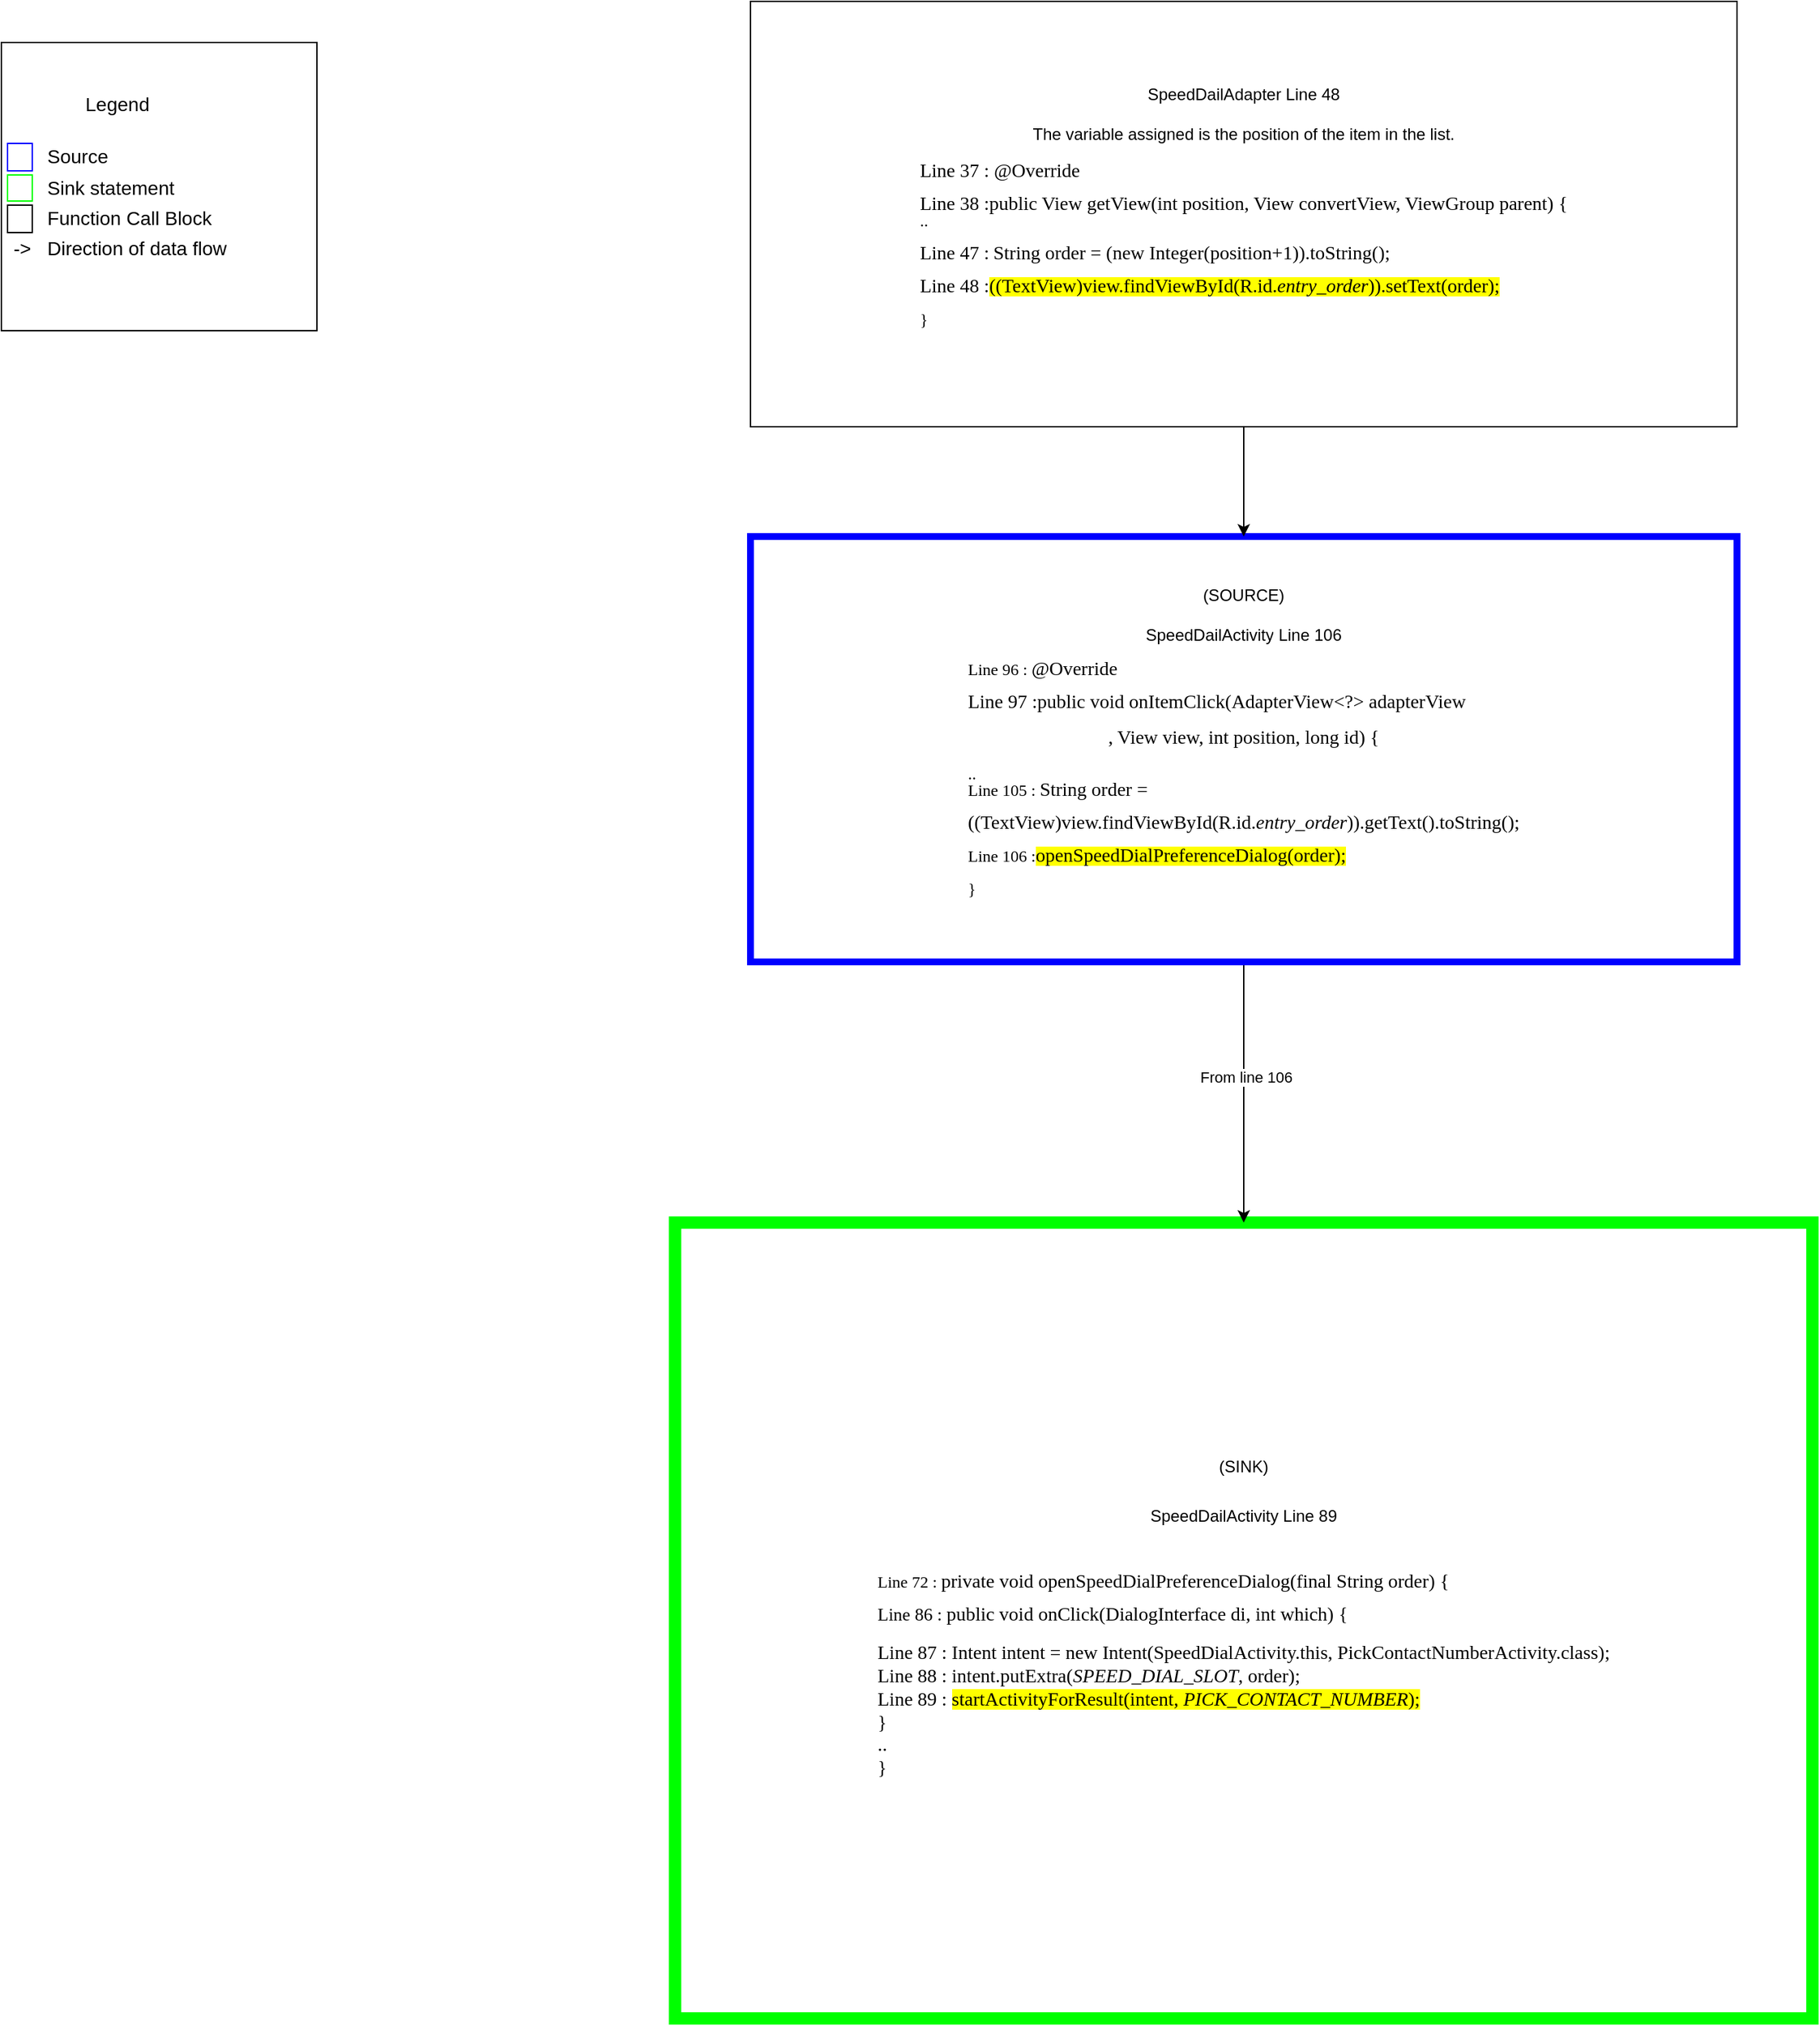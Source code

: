 <mxfile version="13.3.9" type="device"><diagram id="G0vPD9HcUubERHVvLz6Z" name="Page-1"><mxGraphModel dx="4086" dy="537" grid="1" gridSize="10" guides="1" tooltips="1" connect="1" arrows="1" fold="1" page="1" pageScale="1" pageWidth="3300" pageHeight="4681" math="0" shadow="0"><root><mxCell id="0"/><mxCell id="1" parent="0"/><mxCell id="h_QS4e8SRoGH1HCcy8L_-116" style="edgeStyle=orthogonalEdgeStyle;rounded=0;orthogonalLoop=1;jettySize=auto;html=1;entryX=0.5;entryY=0;entryDx=0;entryDy=0;" parent="1" edge="1"><mxGeometry relative="1" as="geometry"><mxPoint x="-2797.5" y="4490" as="sourcePoint"/></mxGeometry></mxCell><mxCell id="h_QS4e8SRoGH1HCcy8L_-124" value="From line 219" style="edgeLabel;html=1;align=center;verticalAlign=middle;resizable=0;points=[];" parent="h_QS4e8SRoGH1HCcy8L_-116" vertex="1" connectable="0"><mxGeometry x="-0.45" y="-1" relative="1" as="geometry"><mxPoint as="offset"/></mxGeometry></mxCell><mxCell id="h_QS4e8SRoGH1HCcy8L_-120" style="edgeStyle=orthogonalEdgeStyle;rounded=0;orthogonalLoop=1;jettySize=auto;html=1;entryX=0.25;entryY=0;entryDx=0;entryDy=0;exitX=1;exitY=0.75;exitDx=0;exitDy=0;" parent="1" edge="1"><mxGeometry relative="1" as="geometry"><mxPoint x="-2492.5" y="4402.5" as="sourcePoint"/></mxGeometry></mxCell><mxCell id="h_QS4e8SRoGH1HCcy8L_-123" value="From Line 206" style="edgeLabel;html=1;align=center;verticalAlign=middle;resizable=0;points=[];" parent="h_QS4e8SRoGH1HCcy8L_-120" vertex="1" connectable="0"><mxGeometry x="-0.112" y="-1" relative="1" as="geometry"><mxPoint x="-1" as="offset"/></mxGeometry></mxCell><mxCell id="h_QS4e8SRoGH1HCcy8L_-121" style="edgeStyle=orthogonalEdgeStyle;rounded=0;orthogonalLoop=1;jettySize=auto;html=1;entryX=0;entryY=0.25;entryDx=0;entryDy=0;" parent="1" edge="1"><mxGeometry relative="1" as="geometry"><mxPoint x="-2492.5" y="4315.333" as="sourcePoint"/></mxGeometry></mxCell><mxCell id="h_QS4e8SRoGH1HCcy8L_-122" value="From Line 206" style="edgeLabel;html=1;align=center;verticalAlign=middle;resizable=0;points=[];" parent="h_QS4e8SRoGH1HCcy8L_-121" vertex="1" connectable="0"><mxGeometry x="-0.358" y="3" relative="1" as="geometry"><mxPoint x="-1" as="offset"/></mxGeometry></mxCell><mxCell id="h_QS4e8SRoGH1HCcy8L_-7" style="edgeStyle=orthogonalEdgeStyle;rounded=0;orthogonalLoop=1;jettySize=auto;html=1;entryX=0.5;entryY=0;entryDx=0;entryDy=0;" parent="1" edge="1"><mxGeometry relative="1" as="geometry"><mxPoint x="-2800" y="4070" as="sourcePoint"/></mxGeometry></mxCell><mxCell id="h_QS4e8SRoGH1HCcy8L_-140" value="From line 134" style="edgeLabel;html=1;align=center;verticalAlign=middle;resizable=0;points=[];" parent="h_QS4e8SRoGH1HCcy8L_-7" vertex="1" connectable="0"><mxGeometry x="-0.169" y="1" relative="1" as="geometry"><mxPoint as="offset"/></mxGeometry></mxCell><mxCell id="h_QS4e8SRoGH1HCcy8L_-117" style="edgeStyle=orthogonalEdgeStyle;rounded=0;orthogonalLoop=1;jettySize=auto;html=1;entryX=0.5;entryY=0;entryDx=0;entryDy=0;" parent="1" edge="1"><mxGeometry relative="1" as="geometry"><mxPoint x="-2800" y="3830" as="sourcePoint"/></mxGeometry></mxCell><mxCell id="h_QS4e8SRoGH1HCcy8L_-149" value="From line 543" style="edgeLabel;html=1;align=center;verticalAlign=middle;resizable=0;points=[];" parent="h_QS4e8SRoGH1HCcy8L_-117" vertex="1" connectable="0"><mxGeometry x="-0.217" y="-1" relative="1" as="geometry"><mxPoint as="offset"/></mxGeometry></mxCell><mxCell id="h_QS4e8SRoGH1HCcy8L_-13" value="From line 312" style="edgeStyle=orthogonalEdgeStyle;rounded=0;orthogonalLoop=1;jettySize=auto;html=1;entryX=0.5;entryY=0;entryDx=0;entryDy=0;" parent="1" edge="1"><mxGeometry relative="1" as="geometry"><mxPoint x="-2800" y="3580" as="sourcePoint"/></mxGeometry></mxCell><mxCell id="h_QS4e8SRoGH1HCcy8L_-32" value="&lt;p style=&quot;line-height: 100%&quot;&gt;&lt;font style=&quot;background-color: rgb(255 , 255 , 255) ; font-size: 12px&quot;&gt;(SINK)&lt;/font&gt;&lt;/p&gt;&lt;p style=&quot;line-height: 100%&quot;&gt;&lt;font style=&quot;background-color: rgb(255 , 255 , 255) ; font-size: 12px&quot;&gt;&lt;br&gt;SpeedDailActivity Line 89&lt;/font&gt;&lt;/p&gt;&lt;p style=&quot;line-height: 100%&quot;&gt;&lt;br&gt;&lt;/p&gt;&lt;p style=&quot;text-align: left ; line-height: 100%&quot;&gt;&lt;font&gt;&lt;span style=&quot;font-family: &amp;#34;menlo&amp;#34;&quot;&gt;Line 72 :&amp;nbsp;&lt;/span&gt;&lt;/font&gt;&lt;span style=&quot;background-color: rgb(255 , 255 , 255)&quot;&gt;&lt;span style=&quot;font-family: &amp;#34;menlo&amp;#34; ; font-size: 10.5pt ; text-align: center&quot;&gt;private void &lt;/span&gt;&lt;span style=&quot;font-family: &amp;#34;menlo&amp;#34; ; font-size: 10.5pt ; text-align: center&quot;&gt;openSpeedDialPreferenceDialog&lt;/span&gt;&lt;span style=&quot;font-family: &amp;#34;menlo&amp;#34; ; font-size: 10.5pt ; text-align: center&quot;&gt;(&lt;/span&gt;&lt;span style=&quot;font-family: &amp;#34;menlo&amp;#34; ; font-size: 10.5pt ; text-align: center&quot;&gt;final &lt;/span&gt;&lt;span style=&quot;font-family: &amp;#34;menlo&amp;#34; ; font-size: 10.5pt ; text-align: center&quot;&gt;String order) {&lt;/span&gt;&lt;/span&gt;&lt;/p&gt;&lt;p style=&quot;text-align: left ; line-height: 100%&quot;&gt;&lt;span style=&quot;background-color: rgb(255 , 255 , 255)&quot;&gt;&lt;span style=&quot;font-size: 13px ; font-family: &amp;#34;menlo&amp;#34;&quot;&gt;Line 86 :&amp;nbsp;&lt;/span&gt;&lt;span style=&quot;font-family: &amp;#34;menlo&amp;#34; ; font-size: 10.5pt&quot;&gt;public void &lt;/span&gt;&lt;span style=&quot;font-family: &amp;#34;menlo&amp;#34; ; font-size: 10.5pt&quot;&gt;onClick&lt;/span&gt;&lt;span style=&quot;font-family: &amp;#34;menlo&amp;#34; ; font-size: 10.5pt&quot;&gt;(DialogInterface di&lt;/span&gt;&lt;span style=&quot;font-family: &amp;#34;menlo&amp;#34; ; font-size: 10.5pt&quot;&gt;, int &lt;/span&gt;&lt;span style=&quot;font-family: &amp;#34;menlo&amp;#34; ; font-size: 10.5pt&quot;&gt;which) {&lt;/span&gt;&lt;span style=&quot;font-size: 13px ; font-family: &amp;#34;menlo&amp;#34;&quot;&gt;&lt;br&gt;&lt;/span&gt;&lt;/span&gt;&lt;/p&gt;&lt;pre style=&quot;font-family: &amp;#34;menlo&amp;#34; ; font-size: 10.5pt&quot;&gt;&lt;div style=&quot;text-align: left&quot;&gt;&lt;span style=&quot;font-size: 10.5pt ; text-align: center&quot;&gt;Line 87 :&lt;/span&gt;&lt;span style=&quot;background-color: rgb(255 , 255 , 255) ; font-size: 10.5pt&quot;&gt;&amp;nbsp;Intent intent = &lt;/span&gt;&lt;span style=&quot;background-color: rgb(255 , 255 , 255) ; font-size: 10.5pt&quot;&gt;new &lt;/span&gt;&lt;span style=&quot;background-color: rgb(255 , 255 , 255) ; font-size: 10.5pt&quot;&gt;Intent(SpeedDialActivity.&lt;/span&gt;&lt;span style=&quot;background-color: rgb(255 , 255 , 255) ; font-size: 10.5pt&quot;&gt;this, &lt;/span&gt;&lt;span style=&quot;background-color: rgb(255 , 255 , 255) ; font-size: 10.5pt&quot;&gt;PickContactNumberActivity.&lt;/span&gt;&lt;span style=&quot;background-color: rgb(255 , 255 , 255) ; font-size: 10.5pt&quot;&gt;class&lt;/span&gt;&lt;span style=&quot;background-color: rgb(255 , 255 , 255) ; font-size: 10.5pt&quot;&gt;)&lt;/span&gt;&lt;span style=&quot;background-color: rgb(255 , 255 , 255) ; font-size: 10.5pt&quot;&gt;;&lt;/span&gt;&lt;/div&gt;&lt;span style=&quot;background-color: rgb(255 , 255 , 255)&quot;&gt;&lt;div style=&quot;text-align: left&quot;&gt;&lt;span style=&quot;font-size: 10.5pt ; text-align: center&quot;&gt;Line 88 :&lt;/span&gt;&lt;span style=&quot;font-size: 10.5pt&quot;&gt; &lt;/span&gt;&lt;span style=&quot;font-size: 10.5pt&quot;&gt;intent.putExtra(&lt;/span&gt;&lt;span style=&quot;font-size: 10.5pt ; font-style: italic&quot;&gt;SPEED_DIAL_SLOT&lt;/span&gt;&lt;span style=&quot;font-size: 10.5pt&quot;&gt;, &lt;/span&gt;&lt;span style=&quot;font-size: 10.5pt&quot;&gt;order&lt;/span&gt;&lt;span style=&quot;font-size: 10.5pt&quot;&gt;)&lt;/span&gt;&lt;span style=&quot;font-size: 10.5pt&quot;&gt;;&lt;/span&gt;&lt;/div&gt;&lt;/span&gt;&lt;div style=&quot;text-align: left&quot;&gt;&lt;span style=&quot;font-size: 10.5pt ; text-align: center&quot;&gt;Line 89 :&lt;/span&gt;&lt;span style=&quot;background-color: rgb(255 , 255 , 255) ; font-size: 10.5pt&quot;&gt; &lt;/span&gt;&lt;span style=&quot;background-color: rgb(255 , 255 , 0)&quot;&gt;&lt;span style=&quot;font-size: 10.5pt&quot;&gt;startActivityForResult(intent&lt;/span&gt;&lt;span style=&quot;font-size: 10.5pt&quot;&gt;, &lt;/span&gt;&lt;span style=&quot;font-size: 10.5pt ; font-style: italic&quot;&gt;PICK_CONTACT_NUMBER&lt;/span&gt;&lt;span style=&quot;font-size: 10.5pt&quot;&gt;)&lt;/span&gt;&lt;span style=&quot;font-size: 10.5pt&quot;&gt;;&lt;/span&gt;&lt;/span&gt;&lt;/div&gt;&lt;div style=&quot;background-color: rgb(255 , 255 , 255) ; text-align: left&quot;&gt;&lt;span style=&quot;font-size: 10.5pt&quot;&gt;}&lt;/span&gt;&lt;/div&gt;&lt;div style=&quot;background-color: rgb(255 , 255 , 255) ; text-align: left&quot;&gt;&lt;span style=&quot;font-size: 10.5pt&quot;&gt;..&lt;/span&gt;&lt;/div&gt;&lt;div style=&quot;background-color: rgb(255 , 255 , 255) ; text-align: left&quot;&gt;&lt;span style=&quot;font-size: 10.5pt&quot;&gt;}&lt;/span&gt;&lt;/div&gt;&lt;/pre&gt;&lt;p&gt;&lt;/p&gt;" style="rounded=0;whiteSpace=wrap;html=1;strokeColor=#00FF00;strokeWidth=9;" parent="1" vertex="1"><mxGeometry x="-2019" y="3890" width="829" height="580" as="geometry"/></mxCell><mxCell id="lyqQlerfPs9YGI3nB4dE-4" style="edgeStyle=orthogonalEdgeStyle;rounded=0;orthogonalLoop=1;jettySize=auto;html=1;entryX=0.5;entryY=0;entryDx=0;entryDy=0;" parent="1" source="lyqQlerfPs9YGI3nB4dE-2" target="h_QS4e8SRoGH1HCcy8L_-32" edge="1"><mxGeometry relative="1" as="geometry"/></mxCell><mxCell id="XMncNzbXls_gnvyZ2O1K-1" value="From line 106" style="edgeLabel;html=1;align=center;verticalAlign=middle;resizable=0;points=[];" parent="lyqQlerfPs9YGI3nB4dE-4" vertex="1" connectable="0"><mxGeometry x="-0.123" y="1" relative="1" as="geometry"><mxPoint as="offset"/></mxGeometry></mxCell><mxCell id="lyqQlerfPs9YGI3nB4dE-2" value="&lt;span style=&quot;background-color: rgb(255 , 255 , 255)&quot;&gt;(SOURCE)&lt;br&gt;&lt;br&gt;SpeedDailActivity&lt;/span&gt;&lt;span style=&quot;background-color: rgb(255 , 255 , 255)&quot;&gt;&amp;nbsp;Line 106&lt;/span&gt;&lt;span style=&quot;background-color: rgb(255 , 255 , 255)&quot;&gt;&lt;br&gt;&lt;/span&gt;&lt;p style=&quot;line-height: 100%&quot;&gt;&lt;/p&gt;&lt;div style=&quot;line-height: 100%&quot;&gt;&lt;div style=&quot;text-align: left&quot;&gt;&lt;span style=&quot;background-color: rgb(255 , 255 , 255)&quot;&gt;&lt;font style=&quot;font-size: 12px&quot;&gt;&lt;span style=&quot;font-family: &amp;#34;menlo&amp;#34;&quot;&gt;Line 96 :&amp;nbsp;&lt;/span&gt;&lt;/font&gt;&lt;span style=&quot;font-family: &amp;#34;menlo&amp;#34; ; font-size: 10.5pt ; text-align: center&quot;&gt;@Override&lt;/span&gt;&lt;/span&gt;&lt;/div&gt;&lt;div style=&quot;text-align: left&quot;&gt;&lt;span style=&quot;font-family: &amp;#34;menlo&amp;#34; ; font-size: 10.5pt ; text-align: center&quot;&gt;&lt;br&gt;&lt;/span&gt;&lt;/div&gt;&lt;div style=&quot;text-align: left&quot;&gt;&lt;span style=&quot;font-family: &amp;#34;menlo&amp;#34; ; font-size: 10.5pt ; text-align: center&quot;&gt;Line 97 :&lt;/span&gt;&lt;span style=&quot;font-family: &amp;#34;menlo&amp;#34; ; font-size: 10.5pt ; text-align: center ; background-color: rgb(255 , 255 , 255)&quot;&gt;public void onItemClick(AdapterView&amp;lt;?&amp;gt; adapterView&lt;/span&gt;&lt;/div&gt;&lt;pre style=&quot;font-family: &amp;#34;menlo&amp;#34; ; font-size: 10.5pt&quot;&gt;&lt;span style=&quot;background-color: rgb(255 , 255 , 255)&quot;&gt;, View view, int position, long id) {&lt;/span&gt;&lt;/pre&gt;&lt;div style=&quot;text-align: left&quot;&gt;&lt;span style=&quot;background-color: rgb(255 , 255 , 255) ; font-family: &amp;#34;menlo&amp;#34;&quot;&gt;..&lt;/span&gt;&lt;/div&gt;&lt;div style=&quot;text-align: left&quot;&gt;&lt;span style=&quot;background-color: rgb(255 , 255 , 255) ; font-family: &amp;#34;menlo&amp;#34;&quot;&gt;Line 105 :&lt;/span&gt;&lt;span style=&quot;font-family: &amp;#34;menlo&amp;#34; ; background-color: rgb(255 , 255 , 255)&quot;&gt;&amp;nbsp;&lt;/span&gt;&lt;span style=&quot;background-color: rgb(255 , 255 , 255)&quot;&gt;&lt;span style=&quot;font-family: &amp;#34;menlo&amp;#34; ; font-size: 10.5pt ; text-align: center&quot;&gt;String order =&lt;/span&gt;&lt;/span&gt;&lt;/div&gt;&lt;div style=&quot;text-align: left&quot;&gt;&lt;span style=&quot;font-family: &amp;#34;menlo&amp;#34; ; font-size: 10.5pt ; text-align: center&quot;&gt;&lt;br&gt;&lt;/span&gt;&lt;/div&gt;&lt;div style=&quot;text-align: left&quot;&gt;&lt;span style=&quot;font-family: &amp;#34;menlo&amp;#34; ; font-size: 10.5pt ; text-align: center&quot;&gt;((TextView)view.findViewById(R.id.&lt;/span&gt;&lt;span style=&quot;font-family: &amp;#34;menlo&amp;#34; ; font-size: 10.5pt ; text-align: center ; font-style: italic&quot;&gt;entry_order&lt;/span&gt;&lt;span style=&quot;font-family: &amp;#34;menlo&amp;#34; ; font-size: 10.5pt ; text-align: center&quot;&gt;)).getText().toString()&lt;/span&gt;&lt;span style=&quot;font-family: &amp;#34;menlo&amp;#34; ; font-size: 10.5pt ; text-align: center&quot;&gt;;&lt;/span&gt;&lt;/div&gt;&lt;div style=&quot;text-align: left&quot;&gt;&lt;span style=&quot;background-color: rgb(255 , 255 , 255) ; font-family: &amp;#34;menlo&amp;#34;&quot;&gt;&lt;br&gt;&lt;/span&gt;&lt;/div&gt;&lt;div style=&quot;text-align: left&quot;&gt;&lt;span style=&quot;background-color: rgb(255 , 255 , 255) ; font-family: &amp;#34;menlo&amp;#34;&quot;&gt;Line 106 :&lt;/span&gt;&lt;span style=&quot;background-color: rgb(255 , 255 , 0)&quot;&gt;&lt;span style=&quot;font-family: &amp;#34;menlo&amp;#34; ; font-size: 10.5pt ; text-align: center&quot;&gt;openSpeedDialPreferenceDialog(order)&lt;/span&gt;&lt;span style=&quot;font-family: &amp;#34;menlo&amp;#34; ; font-size: 10.5pt ; text-align: center&quot;&gt;;&lt;/span&gt;&lt;/span&gt;&lt;/div&gt;&lt;pre style=&quot;font-family: &amp;#34;menlo&amp;#34;&quot;&gt;&lt;span style=&quot;background-color: rgb(255 , 255 , 255)&quot;&gt;&lt;div style=&quot;text-align: left&quot;&gt;&lt;span&gt;}&lt;/span&gt;&lt;/div&gt;&lt;/span&gt;&lt;/pre&gt;&lt;/div&gt;&lt;p&gt;&lt;/p&gt;" style="rounded=0;whiteSpace=wrap;html=1;strokeWidth=5;strokeColor=#0000FF;" parent="1" vertex="1"><mxGeometry x="-1964" y="3390" width="719" height="310" as="geometry"/></mxCell><mxCell id="XMncNzbXls_gnvyZ2O1K-4" style="edgeStyle=orthogonalEdgeStyle;rounded=0;orthogonalLoop=1;jettySize=auto;html=1;entryX=0.5;entryY=0;entryDx=0;entryDy=0;" parent="1" source="XMncNzbXls_gnvyZ2O1K-2" target="lyqQlerfPs9YGI3nB4dE-2" edge="1"><mxGeometry relative="1" as="geometry"/></mxCell><mxCell id="XMncNzbXls_gnvyZ2O1K-2" value="&lt;span style=&quot;background-color: rgb(255 , 255 , 255)&quot;&gt;SpeedDailAdapter&lt;/span&gt;&lt;span style=&quot;background-color: rgb(255 , 255 , 255)&quot;&gt;&amp;nbsp;Line 48&lt;br&gt;&lt;/span&gt;&lt;span style=&quot;background-color: rgb(255 , 255 , 255)&quot;&gt;&lt;br&gt;The variable assigned is the position of the item in the list.&lt;br&gt;&lt;/span&gt;&lt;p style=&quot;line-height: 100%&quot;&gt;&lt;/p&gt;&lt;div style=&quot;line-height: 100%&quot;&gt;&lt;div style=&quot;text-align: left ; font-size: 14px&quot;&gt;&lt;span style=&quot;background-color: rgb(255 , 255 , 255)&quot;&gt;&lt;font style=&quot;font-size: 14px&quot;&gt;&lt;span style=&quot;font-family: &amp;#34;menlo&amp;#34;&quot;&gt;Line 37 :&amp;nbsp;&lt;/span&gt;&lt;/font&gt;&lt;span style=&quot;font-family: &amp;#34;menlo&amp;#34; ; text-align: center&quot;&gt;@Override&lt;/span&gt;&lt;/span&gt;&lt;/div&gt;&lt;div style=&quot;text-align: left&quot;&gt;&lt;span style=&quot;font-family: &amp;#34;menlo&amp;#34; ; font-size: 10.5pt ; text-align: center&quot;&gt;&lt;br&gt;&lt;/span&gt;&lt;/div&gt;&lt;div style=&quot;text-align: left&quot;&gt;&lt;span style=&quot;background-color: rgb(255 , 255 , 255)&quot;&gt;&lt;span style=&quot;font-family: &amp;#34;menlo&amp;#34; ; font-size: 10.5pt ; text-align: center&quot;&gt;Line 38 :&lt;/span&gt;&lt;span style=&quot;font-family: &amp;#34;menlo&amp;#34; ; font-size: 10.5pt ; text-align: center&quot;&gt;public &lt;/span&gt;&lt;span style=&quot;font-family: &amp;#34;menlo&amp;#34; ; font-size: 10.5pt ; text-align: center&quot;&gt;View &lt;/span&gt;&lt;span style=&quot;font-family: &amp;#34;menlo&amp;#34; ; font-size: 10.5pt ; text-align: center&quot;&gt;getView&lt;/span&gt;&lt;span style=&quot;font-family: &amp;#34;menlo&amp;#34; ; font-size: 10.5pt ; text-align: center&quot;&gt;(&lt;/span&gt;&lt;span style=&quot;font-family: &amp;#34;menlo&amp;#34; ; font-size: 10.5pt ; text-align: center&quot;&gt;int &lt;/span&gt;&lt;span style=&quot;font-family: &amp;#34;menlo&amp;#34; ; font-size: 10.5pt ; text-align: center&quot;&gt;position&lt;/span&gt;&lt;span style=&quot;font-family: &amp;#34;menlo&amp;#34; ; font-size: 10.5pt ; text-align: center&quot;&gt;, &lt;/span&gt;&lt;span style=&quot;font-family: &amp;#34;menlo&amp;#34; ; font-size: 10.5pt ; text-align: center&quot;&gt;View convertView&lt;/span&gt;&lt;span style=&quot;font-family: &amp;#34;menlo&amp;#34; ; font-size: 10.5pt ; text-align: center&quot;&gt;, &lt;/span&gt;&lt;span style=&quot;font-family: &amp;#34;menlo&amp;#34; ; font-size: 10.5pt ; text-align: center&quot;&gt;ViewGroup parent) {&lt;/span&gt;&lt;/span&gt;&lt;/div&gt;&lt;div style=&quot;text-align: left&quot;&gt;&lt;span style=&quot;background-color: rgb(255 , 255 , 255) ; font-family: &amp;#34;menlo&amp;#34;&quot;&gt;..&lt;/span&gt;&lt;/div&gt;&lt;div style=&quot;text-align: left&quot;&gt;&lt;span style=&quot;background-color: rgb(255 , 255 , 255)&quot;&gt;&lt;span style=&quot;font-family: &amp;#34;menlo&amp;#34;&quot;&gt;&lt;font style=&quot;font-size: 14px&quot;&gt;&lt;br&gt;&lt;/font&gt;&lt;/span&gt;&lt;/span&gt;&lt;/div&gt;&lt;div style=&quot;text-align: left&quot;&gt;&lt;span style=&quot;background-color: rgb(255 , 255 , 255)&quot;&gt;&lt;span style=&quot;font-family: &amp;#34;menlo&amp;#34;&quot;&gt;&lt;font style=&quot;font-size: 14px&quot;&gt;Line 47 :&lt;/font&gt;&lt;/span&gt;&lt;span style=&quot;font-family: &amp;#34;menlo&amp;#34;&quot;&gt;&amp;nbsp;&lt;/span&gt;&lt;span style=&quot;font-family: &amp;#34;menlo&amp;#34; ; font-size: 10.5pt ; text-align: center&quot;&gt;String order = (&lt;/span&gt;&lt;span style=&quot;font-family: &amp;#34;menlo&amp;#34; ; font-size: 10.5pt ; text-align: center&quot;&gt;new &lt;/span&gt;&lt;span style=&quot;font-family: &amp;#34;menlo&amp;#34; ; font-size: 10.5pt ; text-align: center&quot;&gt;Integer(position+&lt;/span&gt;&lt;span style=&quot;font-family: &amp;#34;menlo&amp;#34; ; font-size: 10.5pt ; text-align: center&quot;&gt;1&lt;/span&gt;&lt;span style=&quot;font-family: &amp;#34;menlo&amp;#34; ; font-size: 10.5pt ; text-align: center&quot;&gt;)).toString()&lt;/span&gt;&lt;span style=&quot;font-family: &amp;#34;menlo&amp;#34; ; font-size: 10.5pt ; text-align: center&quot;&gt;;&lt;/span&gt;&lt;/span&gt;&lt;/div&gt;&lt;pre style=&quot;font-family: &amp;#34;menlo&amp;#34;&quot;&gt;&lt;div style=&quot;text-align: left&quot;&gt;&lt;span style=&quot;text-align: center&quot;&gt;&lt;font style=&quot;font-size: 14px&quot;&gt;Line 48 :&lt;/font&gt;&lt;/span&gt;&lt;span style=&quot;background-color: rgb(255 , 255 , 0)&quot;&gt;&lt;span style=&quot;font-family: &amp;#34;menlo&amp;#34; ; font-size: 10.5pt ; text-align: center&quot;&gt;((TextView)view.findViewById(R.id.&lt;/span&gt;&lt;span style=&quot;font-family: &amp;#34;menlo&amp;#34; ; font-size: 10.5pt ; text-align: center ; font-style: italic&quot;&gt;entry_order&lt;/span&gt;&lt;span style=&quot;font-family: &amp;#34;menlo&amp;#34; ; font-size: 10.5pt ; text-align: center&quot;&gt;)).setText(order)&lt;/span&gt;&lt;span style=&quot;font-family: &amp;#34;menlo&amp;#34; ; font-size: 10.5pt ; text-align: center&quot;&gt;;&lt;/span&gt;&lt;/span&gt;&lt;/div&gt;&lt;div style=&quot;text-align: left&quot;&gt;&lt;span style=&quot;background-color: rgb(255 , 255 , 255)&quot;&gt;&lt;br&gt;&lt;/span&gt;&lt;/div&gt;&lt;div style=&quot;text-align: left&quot;&gt;&lt;span style=&quot;background-color: rgb(255 , 255 , 255)&quot;&gt;}&lt;/span&gt;&lt;/div&gt;&lt;/pre&gt;&lt;/div&gt;&lt;p&gt;&lt;/p&gt;" style="rounded=0;whiteSpace=wrap;html=1;strokeWidth=1;" parent="1" vertex="1"><mxGeometry x="-1964" y="3000" width="719" height="310" as="geometry"/></mxCell><mxCell id="h_QS4e8SRoGH1HCcy8L_-118" style="edgeStyle=orthogonalEdgeStyle;rounded=0;orthogonalLoop=1;jettySize=auto;html=1;entryX=0.5;entryY=0;entryDx=0;entryDy=0;" parent="1" edge="1"><mxGeometry relative="1" as="geometry"><mxPoint x="-1515" y="2670" as="sourcePoint"/></mxGeometry></mxCell><mxCell id="h_QS4e8SRoGH1HCcy8L_-133" value="From Line 93" style="edgeLabel;html=1;align=center;verticalAlign=middle;resizable=0;points=[];" parent="h_QS4e8SRoGH1HCcy8L_-118" vertex="1" connectable="0"><mxGeometry x="-0.056" y="1" relative="1" as="geometry"><mxPoint as="offset"/></mxGeometry></mxCell><mxCell id="h_QS4e8SRoGH1HCcy8L_-46" style="edgeStyle=orthogonalEdgeStyle;rounded=0;orthogonalLoop=1;jettySize=auto;html=1;entryX=0.5;entryY=0;entryDx=0;entryDy=0;" parent="1" edge="1"><mxGeometry relative="1" as="geometry"><mxPoint x="-1604.667" y="2370" as="sourcePoint"/></mxGeometry></mxCell><mxCell id="h_QS4e8SRoGH1HCcy8L_-147" value="From line 129" style="edgeLabel;html=1;align=center;verticalAlign=middle;resizable=0;points=[];" parent="h_QS4e8SRoGH1HCcy8L_-46" vertex="1" connectable="0"><mxGeometry x="-0.747" y="-1" relative="1" as="geometry"><mxPoint as="offset"/></mxGeometry></mxCell><mxCell id="h_QS4e8SRoGH1HCcy8L_-48" style="edgeStyle=orthogonalEdgeStyle;rounded=0;orthogonalLoop=1;jettySize=auto;html=1;entryX=0.75;entryY=0;entryDx=0;entryDy=0;" parent="1" edge="1"><mxGeometry relative="1" as="geometry"><Array as="points"><mxPoint x="-1000" y="2400"/><mxPoint x="-1322" y="2400"/></Array><mxPoint x="-1000" y="2370" as="sourcePoint"/></mxGeometry></mxCell><mxCell id="h_QS4e8SRoGH1HCcy8L_-148" value="From line 248" style="edgeLabel;html=1;align=center;verticalAlign=middle;resizable=0;points=[];" parent="h_QS4e8SRoGH1HCcy8L_-48" vertex="1" connectable="0"><mxGeometry x="-0.22" y="-1" relative="1" as="geometry"><mxPoint as="offset"/></mxGeometry></mxCell><mxCell id="h_QS4e8SRoGH1HCcy8L_-54" style="edgeStyle=orthogonalEdgeStyle;rounded=0;orthogonalLoop=1;jettySize=auto;html=1;entryX=0.5;entryY=0;entryDx=0;entryDy=0;" parent="1" edge="1"><mxGeometry relative="1" as="geometry"><mxPoint x="-1950" y="1840" as="sourcePoint"/></mxGeometry></mxCell><mxCell id="h_QS4e8SRoGH1HCcy8L_-53" style="edgeStyle=orthogonalEdgeStyle;rounded=0;orthogonalLoop=1;jettySize=auto;html=1;exitX=0.5;exitY=1;exitDx=0;exitDy=0;entryX=0.5;entryY=0;entryDx=0;entryDy=0;" parent="1" edge="1"><mxGeometry relative="1" as="geometry"><mxPoint x="-1950" y="2140" as="sourcePoint"/></mxGeometry></mxCell><mxCell id="h_QS4e8SRoGH1HCcy8L_-59" style="edgeStyle=orthogonalEdgeStyle;rounded=0;orthogonalLoop=1;jettySize=auto;html=1;" parent="1" edge="1"><mxGeometry relative="1" as="geometry"><mxPoint x="-1950" y="2140" as="sourcePoint"/></mxGeometry></mxCell><mxCell id="h_QS4e8SRoGH1HCcy8L_-74" style="edgeStyle=orthogonalEdgeStyle;rounded=0;orthogonalLoop=1;jettySize=auto;html=1;" parent="1" edge="1"><mxGeometry relative="1" as="geometry"><mxPoint x="-1720" y="2040" as="sourcePoint"/></mxGeometry></mxCell><mxCell id="h_QS4e8SRoGH1HCcy8L_-138" style="edgeStyle=orthogonalEdgeStyle;rounded=0;orthogonalLoop=1;jettySize=auto;html=1;" parent="1" edge="1"><mxGeometry relative="1" as="geometry"><Array as="points"><mxPoint x="-2400" y="4015"/><mxPoint x="-2400" y="3725"/></Array><mxPoint x="-2540" y="3725.333" as="targetPoint"/></mxGeometry></mxCell><mxCell id="h_QS4e8SRoGH1HCcy8L_-154" value="From line 300" style="edgeLabel;html=1;align=center;verticalAlign=middle;resizable=0;points=[];" parent="h_QS4e8SRoGH1HCcy8L_-138" vertex="1" connectable="0"><mxGeometry x="-0.682" relative="1" as="geometry"><mxPoint as="offset"/></mxGeometry></mxCell><mxCell id="h_QS4e8SRoGH1HCcy8L_-68" style="edgeStyle=orthogonalEdgeStyle;rounded=0;orthogonalLoop=1;jettySize=auto;html=1;entryX=1;entryY=0.5;entryDx=0;entryDy=0;" parent="1" edge="1"><mxGeometry relative="1" as="geometry"><mxPoint x="-1620" y="4015" as="targetPoint"/></mxGeometry></mxCell><mxCell id="h_QS4e8SRoGH1HCcy8L_-153" value="From line 148" style="edgeLabel;html=1;align=center;verticalAlign=middle;resizable=0;points=[];" parent="h_QS4e8SRoGH1HCcy8L_-68" vertex="1" connectable="0"><mxGeometry x="-0.622" relative="1" as="geometry"><mxPoint as="offset"/></mxGeometry></mxCell><mxCell id="h_QS4e8SRoGH1HCcy8L_-70" style="edgeStyle=orthogonalEdgeStyle;rounded=0;orthogonalLoop=1;jettySize=auto;html=1;entryX=0.75;entryY=1;entryDx=0;entryDy=0;" parent="1" edge="1"><mxGeometry relative="1" as="geometry"><Array as="points"><mxPoint x="-853" y="4295"/></Array><mxPoint x="-853.438" y="4105" as="targetPoint"/></mxGeometry></mxCell><mxCell id="h_QS4e8SRoGH1HCcy8L_-152" value="From line 74" style="edgeLabel;html=1;align=center;verticalAlign=middle;resizable=0;points=[];" parent="h_QS4e8SRoGH1HCcy8L_-70" vertex="1" connectable="0"><mxGeometry x="-0.41" y="-1" relative="1" as="geometry"><mxPoint as="offset"/></mxGeometry></mxCell><mxCell id="h_QS4e8SRoGH1HCcy8L_-73" style="edgeStyle=orthogonalEdgeStyle;rounded=0;orthogonalLoop=1;jettySize=auto;html=1;" parent="1" edge="1"><mxGeometry relative="1" as="geometry"><Array as="points"><mxPoint x="-170" y="3690"/><mxPoint x="-170" y="3690"/></Array><mxPoint x="-170" y="2135" as="sourcePoint"/></mxGeometry></mxCell><mxCell id="h_QS4e8SRoGH1HCcy8L_-146" value="From line 118" style="edgeLabel;html=1;align=center;verticalAlign=middle;resizable=0;points=[];" parent="h_QS4e8SRoGH1HCcy8L_-73" vertex="1" connectable="0"><mxGeometry x="0.492" y="-1508" relative="1" as="geometry"><mxPoint x="1507" y="-1508" as="offset"/></mxGeometry></mxCell><mxCell id="h_QS4e8SRoGH1HCcy8L_-77" style="edgeStyle=orthogonalEdgeStyle;rounded=0;orthogonalLoop=1;jettySize=auto;html=1;entryX=0.5;entryY=1;entryDx=0;entryDy=0;" parent="1" edge="1"><mxGeometry relative="1" as="geometry"><mxPoint x="-385" y="4420" as="sourcePoint"/></mxGeometry></mxCell><mxCell id="h_QS4e8SRoGH1HCcy8L_-125" value="From line 65" style="edgeLabel;html=1;align=center;verticalAlign=middle;resizable=0;points=[];" parent="h_QS4e8SRoGH1HCcy8L_-77" vertex="1" connectable="0"><mxGeometry x="0.16" y="1" relative="1" as="geometry"><mxPoint as="offset"/></mxGeometry></mxCell><mxCell id="h_QS4e8SRoGH1HCcy8L_-89" style="edgeStyle=orthogonalEdgeStyle;rounded=0;orthogonalLoop=1;jettySize=auto;html=1;entryX=0.684;entryY=0;entryDx=0;entryDy=0;entryPerimeter=0;exitX=1;exitY=0.25;exitDx=0;exitDy=0;" parent="1" edge="1"><mxGeometry relative="1" as="geometry"><mxPoint x="-1240" y="2852.5" as="sourcePoint"/><Array as="points"><mxPoint x="-1220" y="2853"/><mxPoint x="-1220" y="2795"/><mxPoint x="-390" y="2795"/><mxPoint x="-390" y="3260"/><mxPoint x="-280" y="3260"/></Array></mxGeometry></mxCell><mxCell id="h_QS4e8SRoGH1HCcy8L_-132" value="From Line 300" style="edgeLabel;html=1;align=center;verticalAlign=middle;resizable=0;points=[];" parent="h_QS4e8SRoGH1HCcy8L_-89" vertex="1" connectable="0"><mxGeometry x="-0.863" relative="1" as="geometry"><mxPoint as="offset"/></mxGeometry></mxCell><mxCell id="h_QS4e8SRoGH1HCcy8L_-103" style="edgeStyle=orthogonalEdgeStyle;rounded=0;orthogonalLoop=1;jettySize=auto;html=1;entryX=0;entryY=0.75;entryDx=0;entryDy=0;" parent="1" edge="1"><mxGeometry relative="1" as="geometry"><mxPoint x="-1220" y="4270" as="sourcePoint"/></mxGeometry></mxCell><mxCell id="h_QS4e8SRoGH1HCcy8L_-145" value="From line 265" style="edgeLabel;html=1;align=center;verticalAlign=middle;resizable=0;points=[];" parent="h_QS4e8SRoGH1HCcy8L_-103" vertex="1" connectable="0"><mxGeometry x="-0.829" relative="1" as="geometry"><mxPoint as="offset"/></mxGeometry></mxCell><mxCell id="h_QS4e8SRoGH1HCcy8L_-141" style="edgeStyle=orthogonalEdgeStyle;rounded=0;orthogonalLoop=1;jettySize=auto;html=1;entryX=1;entryY=0.5;entryDx=0;entryDy=0;" parent="1" edge="1"><mxGeometry relative="1" as="geometry"><mxPoint x="-2507.5" y="4940" as="targetPoint"/></mxGeometry></mxCell><mxCell id="h_QS4e8SRoGH1HCcy8L_-155" value="From line 159" style="edgeLabel;html=1;align=center;verticalAlign=middle;resizable=0;points=[];" parent="h_QS4e8SRoGH1HCcy8L_-141" vertex="1" connectable="0"><mxGeometry x="-0.528" y="-2" relative="1" as="geometry"><mxPoint as="offset"/></mxGeometry></mxCell><mxCell id="la5RX-O21xYNG5DHjeic-1" value="&lt;p style=&quot;line-height: 110%&quot;&gt;&lt;/p&gt;&lt;div style=&quot;text-align: center ; font-size: 14px&quot;&gt;&lt;span&gt;&lt;font style=&quot;font-size: 14px&quot;&gt;&lt;br&gt;&lt;/font&gt;&lt;/span&gt;&lt;/div&gt;&lt;div style=&quot;text-align: center ; font-size: 14px&quot;&gt;&lt;span&gt;&lt;font style=&quot;font-size: 14px&quot;&gt;Legend&lt;/font&gt;&lt;/span&gt;&lt;/div&gt;&lt;font style=&quot;font-size: 14px&quot;&gt;&lt;br&gt;&lt;/font&gt;&lt;table style=&quot;font-size: 14px&quot;&gt;&lt;tbody&gt;&lt;tr&gt;&lt;td style=&quot;border: 1px solid rgb(0 , 0 , 255) ; border-collapse: collapse&quot;&gt;&lt;br&gt;&lt;/td&gt;&lt;td&gt;&amp;nbsp; Source&lt;/td&gt;&lt;/tr&gt;&lt;tr&gt;&lt;td style=&quot;border: 1px solid rgb(0 , 255 , 0) ; border-collapse: collapse&quot;&gt;&lt;font style=&quot;font-size: 14px&quot;&gt;&lt;br&gt;&lt;/font&gt;&lt;/td&gt;&lt;td&gt;&lt;font style=&quot;font-size: 14px&quot;&gt;&amp;nbsp; Sink statement&lt;/font&gt;&lt;/td&gt;&lt;/tr&gt;&lt;tr&gt;&lt;td style=&quot;border: 1px solid rgb(0 , 0 , 0) ; border-collapse: collapse&quot;&gt;&lt;font style=&quot;font-size: 14px&quot;&gt;&lt;br&gt;&lt;/font&gt;&lt;/td&gt;&lt;td&gt;&lt;font style=&quot;font-size: 14px&quot;&gt;&amp;nbsp; Function Call Block&lt;/font&gt;&lt;/td&gt;&lt;/tr&gt;&lt;tr&gt;&lt;td&gt;&amp;nbsp;-&amp;gt;&lt;/td&gt;&lt;td&gt;&amp;nbsp; Direction of data flow&lt;/td&gt;&lt;/tr&gt;&lt;/tbody&gt;&lt;/table&gt;&lt;br&gt;&lt;br&gt;&lt;p&gt;&lt;/p&gt;" style="rounded=0;whiteSpace=wrap;html=1;align=left;" parent="1" vertex="1"><mxGeometry x="-2510" y="3030" width="230" height="210" as="geometry"/></mxCell></root></mxGraphModel></diagram></mxfile>